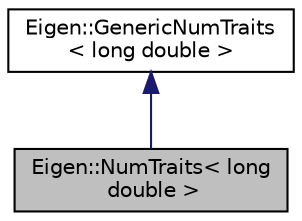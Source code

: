 digraph "Eigen::NumTraits&lt; long double &gt;"
{
  edge [fontname="Helvetica",fontsize="10",labelfontname="Helvetica",labelfontsize="10"];
  node [fontname="Helvetica",fontsize="10",shape=record];
  Node1 [label="Eigen::NumTraits\< long\l double \>",height=0.2,width=0.4,color="black", fillcolor="grey75", style="filled" fontcolor="black"];
  Node2 -> Node1 [dir="back",color="midnightblue",fontsize="10",style="solid",fontname="Helvetica"];
  Node2 [label="Eigen::GenericNumTraits\l\< long double \>",height=0.2,width=0.4,color="black", fillcolor="white", style="filled",URL="$structEigen_1_1GenericNumTraits.html"];
}
